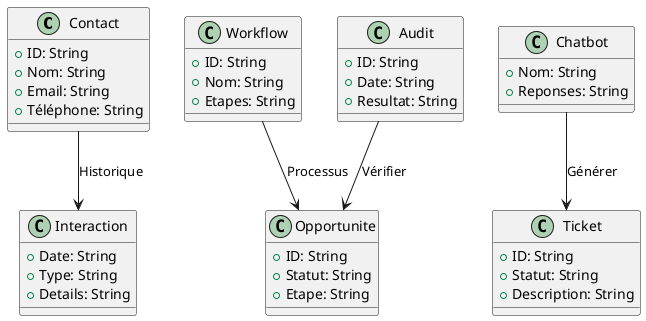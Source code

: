 @startuml

class Contact {
  + ID: String
  + Nom: String
  + Email: String
  + Téléphone: String
}

class Interaction {
  + Date: String
  + Type: String
  + Details: String
}

class Workflow {
  + ID: String
  + Nom: String
  + Etapes: String
}

class Opportunite {
  + ID: String
  + Statut: String
  + Etape: String
}

class Ticket {
  + ID: String
  + Statut: String
  + Description: String
}

class Chatbot {
  + Nom: String
  + Reponses: String
}

class Audit {
  + ID: String
  + Date: String
  + Resultat: String
}

Contact --> Interaction : Historique
Workflow --> Opportunite : Processus
Chatbot --> Ticket : Générer
Audit --> Opportunite : Vérifier

@enduml